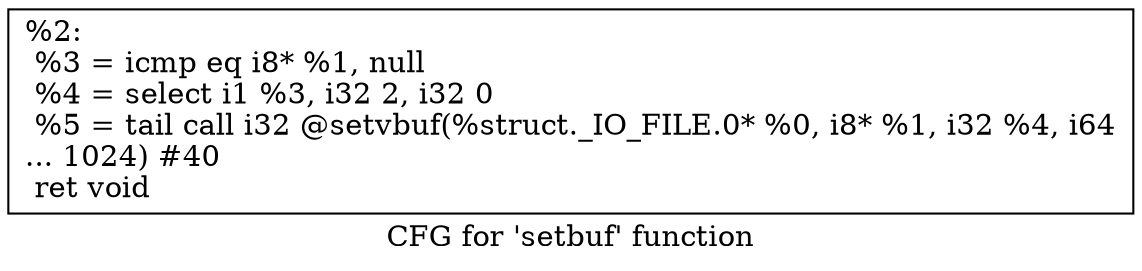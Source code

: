 digraph "CFG for 'setbuf' function" {
	label="CFG for 'setbuf' function";

	Node0x1b932d0 [shape=record,label="{%2:\l  %3 = icmp eq i8* %1, null\l  %4 = select i1 %3, i32 2, i32 0\l  %5 = tail call i32 @setvbuf(%struct._IO_FILE.0* %0, i8* %1, i32 %4, i64\l... 1024) #40\l  ret void\l}"];
}
